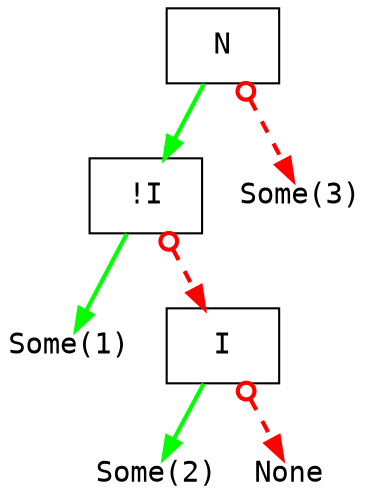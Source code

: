 digraph G {
node [ fontsize=14];
bgcolor="#ffffff00" # RGBA (with alpha)

8 [shape=box,label="N",fontname="Courier"]

8 -> n1p [style=solid,color=green,penwidth=2]
8 -> n6n [style=dashed,color=red,penwidth=2,arrowhead=normal,arrowtail=odot,dir=both]

{rank=same n1p n6n }

n1p [shape=box,label="!I",fontname="Courier"]
n2p [shape=plain,label="Some(1)",fontname="Courier"]
n3p [shape=box,label="I",fontname="Courier"]
n4p [shape=plain,label="Some(2)",fontname="Courier"]
n7p [shape=plain,label="None",fontname="Courier"]
{rank=same n2p n3p }
{rank=same n4p n7p }

n1p -> n2p [style=solid,color=green,penwidth=2]
n1p -> n3p [style=dashed,color=red,penwidth=2,arrowhead=normal,arrowtail=odot,dir=both]

n3p -> n4p [style=solid,color=green,penwidth=2]
n3p -> n7p [style=dashed,color=red,penwidth=2,arrowhead=normal,arrowtail=odot,dir=both]


n6n [shape=plain,label="Some(3)",fontname="Courier"]


}